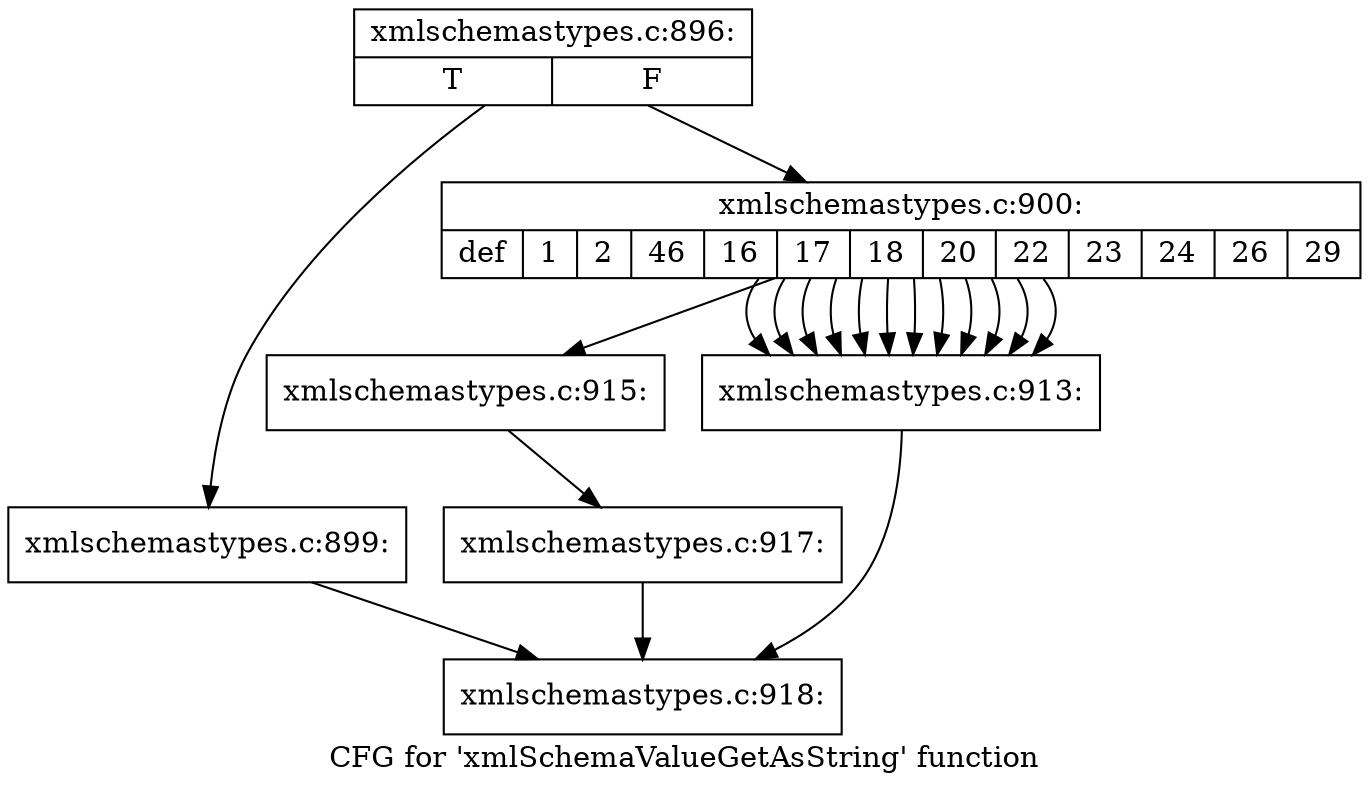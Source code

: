 digraph "CFG for 'xmlSchemaValueGetAsString' function" {
	label="CFG for 'xmlSchemaValueGetAsString' function";

	Node0x557d8d944720 [shape=record,label="{xmlschemastypes.c:896:|{<s0>T|<s1>F}}"];
	Node0x557d8d944720 -> Node0x557d8d945870;
	Node0x557d8d944720 -> Node0x557d8d9458c0;
	Node0x557d8d945870 [shape=record,label="{xmlschemastypes.c:899:}"];
	Node0x557d8d945870 -> Node0x557d8d9454e0;
	Node0x557d8d9458c0 [shape=record,label="{xmlschemastypes.c:900:|{<s0>def|<s1>1|<s2>2|<s3>46|<s4>16|<s5>17|<s6>18|<s7>20|<s8>22|<s9>23|<s10>24|<s11>26|<s12>29}}"];
	Node0x557d8d9458c0 -> Node0x557d8d9466e0;
	Node0x557d8d9458c0 -> Node0x557d8d9467c0;
	Node0x557d8d9458c0 -> Node0x557d8d9467c0;
	Node0x557d8d9458c0 -> Node0x557d8d9467c0;
	Node0x557d8d9458c0 -> Node0x557d8d9467c0;
	Node0x557d8d9458c0 -> Node0x557d8d9467c0;
	Node0x557d8d9458c0 -> Node0x557d8d9467c0;
	Node0x557d8d9458c0 -> Node0x557d8d9467c0;
	Node0x557d8d9458c0 -> Node0x557d8d9467c0;
	Node0x557d8d9458c0 -> Node0x557d8d9467c0;
	Node0x557d8d9458c0 -> Node0x557d8d9467c0;
	Node0x557d8d9458c0 -> Node0x557d8d9467c0;
	Node0x557d8d9458c0 -> Node0x557d8d9467c0;
	Node0x557d8d9467c0 [shape=record,label="{xmlschemastypes.c:913:}"];
	Node0x557d8d9467c0 -> Node0x557d8d9454e0;
	Node0x557d8d9466e0 [shape=record,label="{xmlschemastypes.c:915:}"];
	Node0x557d8d9466e0 -> Node0x557d8d946570;
	Node0x557d8d946570 [shape=record,label="{xmlschemastypes.c:917:}"];
	Node0x557d8d946570 -> Node0x557d8d9454e0;
	Node0x557d8d9454e0 [shape=record,label="{xmlschemastypes.c:918:}"];
}

